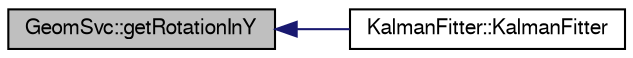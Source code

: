digraph "GeomSvc::getRotationInY"
{
  bgcolor="transparent";
  edge [fontname="FreeSans",fontsize="10",labelfontname="FreeSans",labelfontsize="10"];
  node [fontname="FreeSans",fontsize="10",shape=record];
  rankdir="LR";
  Node1 [label="GeomSvc::getRotationInY",height=0.2,width=0.4,color="black", fillcolor="grey75", style="filled" fontcolor="black"];
  Node1 -> Node2 [dir="back",color="midnightblue",fontsize="10",style="solid",fontname="FreeSans"];
  Node2 [label="KalmanFitter::KalmanFitter",height=0.2,width=0.4,color="black",URL="$d3/dc9/classKalmanFitter.html#abd097a105c435566065e6822178122e0"];
}
